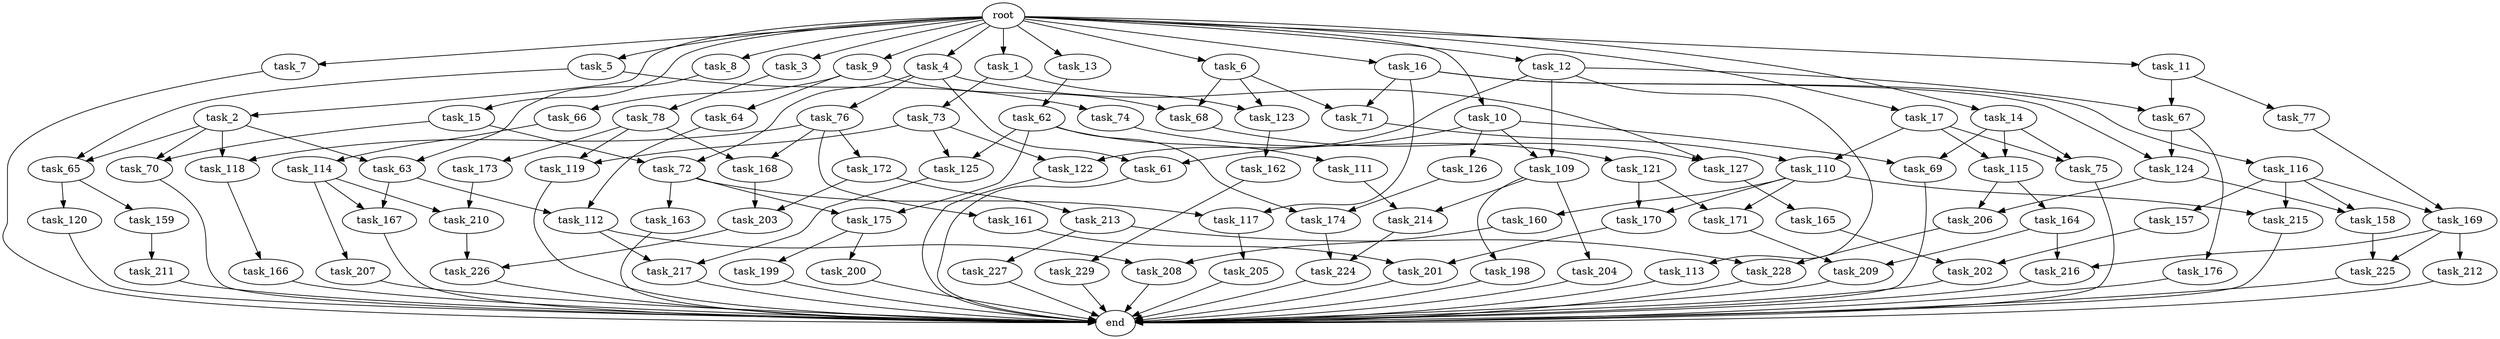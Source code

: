 digraph G {
  root [size="0.000000"];
  task_1 [size="2.048000"];
  task_2 [size="2.048000"];
  task_3 [size="2.048000"];
  task_4 [size="2.048000"];
  task_5 [size="2.048000"];
  task_6 [size="2.048000"];
  task_7 [size="2.048000"];
  task_8 [size="2.048000"];
  task_9 [size="2.048000"];
  task_10 [size="2.048000"];
  task_11 [size="2.048000"];
  task_12 [size="2.048000"];
  task_13 [size="2.048000"];
  task_14 [size="2.048000"];
  task_15 [size="2.048000"];
  task_16 [size="2.048000"];
  task_17 [size="2.048000"];
  task_61 [size="1941325217.792000"];
  task_62 [size="429496729.600000"];
  task_63 [size="996432412.672000"];
  task_64 [size="68719476.736000"];
  task_65 [size="2559800508.416000"];
  task_66 [size="68719476.736000"];
  task_67 [size="1047972020.224000"];
  task_68 [size="1168231104.512000"];
  task_69 [size="1529008357.376000"];
  task_70 [size="1271310319.616000"];
  task_71 [size="1254130450.432000"];
  task_72 [size="1271310319.616000"];
  task_73 [size="429496729.600000"];
  task_74 [size="1717986918.400000"];
  task_75 [size="704374636.544000"];
  task_76 [size="841813590.016000"];
  task_77 [size="429496729.600000"];
  task_78 [size="1099511627.776000"];
  task_109 [size="1717986918.400000"];
  task_110 [size="343597383.680000"];
  task_111 [size="1391569403.904000"];
  task_112 [size="1821066133.504000"];
  task_113 [size="618475290.624000"];
  task_114 [size="68719476.736000"];
  task_115 [size="704374636.544000"];
  task_116 [size="154618822.656000"];
  task_117 [size="309237645.312000"];
  task_118 [size="1683627180.032000"];
  task_119 [size="1374389534.720000"];
  task_120 [size="841813590.016000"];
  task_121 [size="1391569403.904000"];
  task_122 [size="893353197.568000"];
  task_123 [size="1529008357.376000"];
  task_124 [size="584115552.256000"];
  task_125 [size="1666447310.848000"];
  task_126 [size="1099511627.776000"];
  task_127 [size="2559800508.416000"];
  task_157 [size="429496729.600000"];
  task_158 [size="1821066133.504000"];
  task_159 [size="841813590.016000"];
  task_160 [size="841813590.016000"];
  task_161 [size="841813590.016000"];
  task_162 [size="1717986918.400000"];
  task_163 [size="154618822.656000"];
  task_164 [size="274877906.944000"];
  task_165 [size="274877906.944000"];
  task_166 [size="618475290.624000"];
  task_167 [size="2233382993.920000"];
  task_168 [size="1941325217.792000"];
  task_169 [size="1529008357.376000"];
  task_170 [size="910533066.752000"];
  task_171 [size="910533066.752000"];
  task_172 [size="841813590.016000"];
  task_173 [size="1099511627.776000"];
  task_174 [size="1666447310.848000"];
  task_175 [size="1546188226.560000"];
  task_176 [size="429496729.600000"];
  task_198 [size="154618822.656000"];
  task_199 [size="68719476.736000"];
  task_200 [size="68719476.736000"];
  task_201 [size="687194767.360000"];
  task_202 [size="2199023255.552000"];
  task_203 [size="996432412.672000"];
  task_204 [size="154618822.656000"];
  task_205 [size="841813590.016000"];
  task_206 [size="1666447310.848000"];
  task_207 [size="841813590.016000"];
  task_208 [size="1116691496.960000"];
  task_209 [size="1546188226.560000"];
  task_210 [size="1460288880.640000"];
  task_211 [size="429496729.600000"];
  task_212 [size="68719476.736000"];
  task_213 [size="154618822.656000"];
  task_214 [size="584115552.256000"];
  task_215 [size="1271310319.616000"];
  task_216 [size="223338299.392000"];
  task_217 [size="910533066.752000"];
  task_224 [size="1374389534.720000"];
  task_225 [size="910533066.752000"];
  task_226 [size="1992864825.344000"];
  task_227 [size="841813590.016000"];
  task_228 [size="1683627180.032000"];
  task_229 [size="1391569403.904000"];
  end [size="0.000000"];

  root -> task_1 [size="1.000000"];
  root -> task_2 [size="1.000000"];
  root -> task_3 [size="1.000000"];
  root -> task_4 [size="1.000000"];
  root -> task_5 [size="1.000000"];
  root -> task_6 [size="1.000000"];
  root -> task_7 [size="1.000000"];
  root -> task_8 [size="1.000000"];
  root -> task_9 [size="1.000000"];
  root -> task_10 [size="1.000000"];
  root -> task_11 [size="1.000000"];
  root -> task_12 [size="1.000000"];
  root -> task_13 [size="1.000000"];
  root -> task_14 [size="1.000000"];
  root -> task_15 [size="1.000000"];
  root -> task_16 [size="1.000000"];
  root -> task_17 [size="1.000000"];
  task_1 -> task_73 [size="209715200.000000"];
  task_1 -> task_123 [size="209715200.000000"];
  task_2 -> task_63 [size="411041792.000000"];
  task_2 -> task_65 [size="411041792.000000"];
  task_2 -> task_70 [size="411041792.000000"];
  task_2 -> task_118 [size="411041792.000000"];
  task_3 -> task_78 [size="536870912.000000"];
  task_4 -> task_61 [size="411041792.000000"];
  task_4 -> task_72 [size="411041792.000000"];
  task_4 -> task_76 [size="411041792.000000"];
  task_4 -> task_127 [size="411041792.000000"];
  task_5 -> task_65 [size="838860800.000000"];
  task_5 -> task_74 [size="838860800.000000"];
  task_6 -> task_68 [size="536870912.000000"];
  task_6 -> task_71 [size="536870912.000000"];
  task_6 -> task_123 [size="536870912.000000"];
  task_7 -> end [size="1.000000"];
  task_8 -> task_63 [size="75497472.000000"];
  task_9 -> task_64 [size="33554432.000000"];
  task_9 -> task_66 [size="33554432.000000"];
  task_9 -> task_68 [size="33554432.000000"];
  task_10 -> task_61 [size="536870912.000000"];
  task_10 -> task_69 [size="536870912.000000"];
  task_10 -> task_109 [size="536870912.000000"];
  task_10 -> task_126 [size="536870912.000000"];
  task_11 -> task_67 [size="209715200.000000"];
  task_11 -> task_77 [size="209715200.000000"];
  task_12 -> task_67 [size="301989888.000000"];
  task_12 -> task_109 [size="301989888.000000"];
  task_12 -> task_113 [size="301989888.000000"];
  task_12 -> task_122 [size="301989888.000000"];
  task_13 -> task_62 [size="209715200.000000"];
  task_14 -> task_69 [size="209715200.000000"];
  task_14 -> task_75 [size="209715200.000000"];
  task_14 -> task_115 [size="209715200.000000"];
  task_15 -> task_70 [size="209715200.000000"];
  task_15 -> task_72 [size="209715200.000000"];
  task_16 -> task_71 [size="75497472.000000"];
  task_16 -> task_116 [size="75497472.000000"];
  task_16 -> task_117 [size="75497472.000000"];
  task_16 -> task_124 [size="75497472.000000"];
  task_17 -> task_75 [size="134217728.000000"];
  task_17 -> task_110 [size="134217728.000000"];
  task_17 -> task_115 [size="134217728.000000"];
  task_61 -> end [size="1.000000"];
  task_62 -> task_111 [size="679477248.000000"];
  task_62 -> task_125 [size="679477248.000000"];
  task_62 -> task_174 [size="679477248.000000"];
  task_62 -> task_175 [size="679477248.000000"];
  task_63 -> task_112 [size="679477248.000000"];
  task_63 -> task_167 [size="679477248.000000"];
  task_64 -> task_112 [size="209715200.000000"];
  task_65 -> task_120 [size="411041792.000000"];
  task_65 -> task_159 [size="411041792.000000"];
  task_66 -> task_114 [size="33554432.000000"];
  task_67 -> task_124 [size="209715200.000000"];
  task_67 -> task_176 [size="209715200.000000"];
  task_68 -> task_127 [size="838860800.000000"];
  task_69 -> end [size="1.000000"];
  task_70 -> end [size="1.000000"];
  task_71 -> task_110 [size="33554432.000000"];
  task_72 -> task_117 [size="75497472.000000"];
  task_72 -> task_163 [size="75497472.000000"];
  task_72 -> task_175 [size="75497472.000000"];
  task_73 -> task_119 [size="134217728.000000"];
  task_73 -> task_122 [size="134217728.000000"];
  task_73 -> task_125 [size="134217728.000000"];
  task_74 -> task_121 [size="679477248.000000"];
  task_75 -> end [size="1.000000"];
  task_76 -> task_118 [size="411041792.000000"];
  task_76 -> task_161 [size="411041792.000000"];
  task_76 -> task_168 [size="411041792.000000"];
  task_76 -> task_172 [size="411041792.000000"];
  task_77 -> task_169 [size="536870912.000000"];
  task_78 -> task_119 [size="536870912.000000"];
  task_78 -> task_168 [size="536870912.000000"];
  task_78 -> task_173 [size="536870912.000000"];
  task_109 -> task_198 [size="75497472.000000"];
  task_109 -> task_204 [size="75497472.000000"];
  task_109 -> task_214 [size="75497472.000000"];
  task_110 -> task_160 [size="411041792.000000"];
  task_110 -> task_170 [size="411041792.000000"];
  task_110 -> task_171 [size="411041792.000000"];
  task_110 -> task_215 [size="411041792.000000"];
  task_111 -> task_214 [size="209715200.000000"];
  task_112 -> task_208 [size="411041792.000000"];
  task_112 -> task_217 [size="411041792.000000"];
  task_113 -> end [size="1.000000"];
  task_114 -> task_167 [size="411041792.000000"];
  task_114 -> task_207 [size="411041792.000000"];
  task_114 -> task_210 [size="411041792.000000"];
  task_115 -> task_164 [size="134217728.000000"];
  task_115 -> task_206 [size="134217728.000000"];
  task_116 -> task_157 [size="209715200.000000"];
  task_116 -> task_158 [size="209715200.000000"];
  task_116 -> task_169 [size="209715200.000000"];
  task_116 -> task_215 [size="209715200.000000"];
  task_117 -> task_205 [size="411041792.000000"];
  task_118 -> task_166 [size="301989888.000000"];
  task_119 -> end [size="1.000000"];
  task_120 -> end [size="1.000000"];
  task_121 -> task_170 [size="33554432.000000"];
  task_121 -> task_171 [size="33554432.000000"];
  task_122 -> end [size="1.000000"];
  task_123 -> task_162 [size="838860800.000000"];
  task_124 -> task_158 [size="679477248.000000"];
  task_124 -> task_206 [size="679477248.000000"];
  task_125 -> task_217 [size="33554432.000000"];
  task_126 -> task_174 [size="134217728.000000"];
  task_127 -> task_165 [size="134217728.000000"];
  task_157 -> task_202 [size="536870912.000000"];
  task_158 -> task_225 [size="411041792.000000"];
  task_159 -> task_211 [size="209715200.000000"];
  task_160 -> task_208 [size="134217728.000000"];
  task_161 -> task_201 [size="301989888.000000"];
  task_162 -> task_229 [size="679477248.000000"];
  task_163 -> end [size="1.000000"];
  task_164 -> task_209 [size="75497472.000000"];
  task_164 -> task_216 [size="75497472.000000"];
  task_165 -> task_202 [size="536870912.000000"];
  task_166 -> end [size="1.000000"];
  task_167 -> end [size="1.000000"];
  task_168 -> task_203 [size="411041792.000000"];
  task_169 -> task_212 [size="33554432.000000"];
  task_169 -> task_216 [size="33554432.000000"];
  task_169 -> task_225 [size="33554432.000000"];
  task_170 -> task_201 [size="33554432.000000"];
  task_171 -> task_209 [size="679477248.000000"];
  task_172 -> task_203 [size="75497472.000000"];
  task_172 -> task_213 [size="75497472.000000"];
  task_173 -> task_210 [size="301989888.000000"];
  task_174 -> task_224 [size="536870912.000000"];
  task_175 -> task_199 [size="33554432.000000"];
  task_175 -> task_200 [size="33554432.000000"];
  task_176 -> end [size="1.000000"];
  task_198 -> end [size="1.000000"];
  task_199 -> end [size="1.000000"];
  task_200 -> end [size="1.000000"];
  task_201 -> end [size="1.000000"];
  task_202 -> end [size="1.000000"];
  task_203 -> task_226 [size="838860800.000000"];
  task_204 -> end [size="1.000000"];
  task_205 -> end [size="1.000000"];
  task_206 -> task_228 [size="411041792.000000"];
  task_207 -> end [size="1.000000"];
  task_208 -> end [size="1.000000"];
  task_209 -> end [size="1.000000"];
  task_210 -> task_226 [size="134217728.000000"];
  task_211 -> end [size="1.000000"];
  task_212 -> end [size="1.000000"];
  task_213 -> task_227 [size="411041792.000000"];
  task_213 -> task_228 [size="411041792.000000"];
  task_214 -> task_224 [size="134217728.000000"];
  task_215 -> end [size="1.000000"];
  task_216 -> end [size="1.000000"];
  task_217 -> end [size="1.000000"];
  task_224 -> end [size="1.000000"];
  task_225 -> end [size="1.000000"];
  task_226 -> end [size="1.000000"];
  task_227 -> end [size="1.000000"];
  task_228 -> end [size="1.000000"];
  task_229 -> end [size="1.000000"];
}
